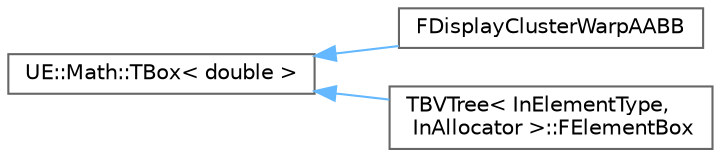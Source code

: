 digraph "Graphical Class Hierarchy"
{
 // INTERACTIVE_SVG=YES
 // LATEX_PDF_SIZE
  bgcolor="transparent";
  edge [fontname=Helvetica,fontsize=10,labelfontname=Helvetica,labelfontsize=10];
  node [fontname=Helvetica,fontsize=10,shape=box,height=0.2,width=0.4];
  rankdir="LR";
  Node0 [id="Node000000",label="UE::Math::TBox\< double \>",height=0.2,width=0.4,color="grey40", fillcolor="white", style="filled",URL="$d7/d5f/structUE_1_1Math_1_1TBox.html",tooltip=" "];
  Node0 -> Node1 [id="edge9386_Node000000_Node000001",dir="back",color="steelblue1",style="solid",tooltip=" "];
  Node1 [id="Node000001",label="FDisplayClusterWarpAABB",height=0.2,width=0.4,color="grey40", fillcolor="white", style="filled",URL="$db/d2a/structFDisplayClusterWarpAABB.html",tooltip="Implement AABB math."];
  Node0 -> Node2 [id="edge9387_Node000000_Node000002",dir="back",color="steelblue1",style="solid",tooltip=" "];
  Node2 [id="Node000002",label="TBVTree\< InElementType,\l InAllocator \>::FElementBox",height=0.2,width=0.4,color="grey40", fillcolor="white", style="filled",URL="$d0/d68/structTBVTree_1_1FElementBox.html",tooltip=" "];
}
